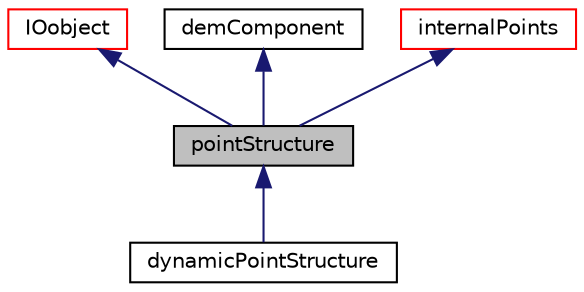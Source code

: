 digraph "pointStructure"
{
 // LATEX_PDF_SIZE
  edge [fontname="Helvetica",fontsize="10",labelfontname="Helvetica",labelfontsize="10"];
  node [fontname="Helvetica",fontsize="10",shape=record];
  Node1 [label="pointStructure",height=0.2,width=0.4,color="black", fillcolor="grey75", style="filled", fontcolor="black",tooltip=" "];
  Node2 -> Node1 [dir="back",color="midnightblue",fontsize="10",style="solid",fontname="Helvetica"];
  Node2 [label="IOobject",height=0.2,width=0.4,color="red", fillcolor="white", style="filled",URL="$classpFlow_1_1IOobject.html",tooltip=" "];
  Node5 -> Node1 [dir="back",color="midnightblue",fontsize="10",style="solid",fontname="Helvetica"];
  Node5 [label="demComponent",height=0.2,width=0.4,color="black", fillcolor="white", style="filled",URL="$classpFlow_1_1demComponent.html",tooltip="A base class for every main component of DEM system."];
  Node6 -> Node1 [dir="back",color="midnightblue",fontsize="10",style="solid",fontname="Helvetica"];
  Node6 [label="internalPoints",height=0.2,width=0.4,color="red", fillcolor="white", style="filled",URL="$classpFlow_1_1internalPoints.html",tooltip=" "];
  Node1 -> Node8 [dir="back",color="midnightblue",fontsize="10",style="solid",fontname="Helvetica"];
  Node8 [label="dynamicPointStructure",height=0.2,width=0.4,color="black", fillcolor="white", style="filled",URL="$classpFlow_1_1dynamicPointStructure.html",tooltip=" "];
}
